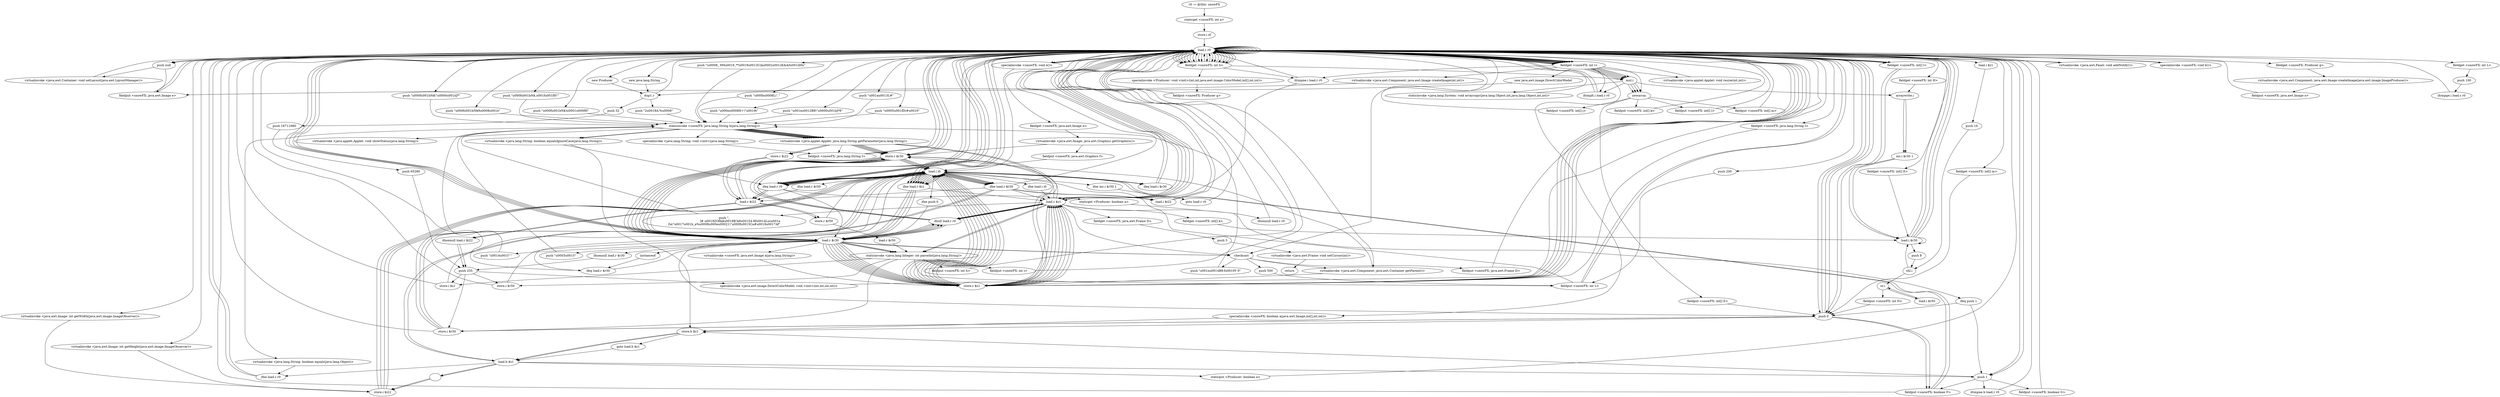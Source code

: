 digraph "" {
    "r0 := @this: snowFX"
    "staticget <snowFX: int a>"
    "r0 := @this: snowFX"->"staticget <snowFX: int a>";
    "store.i i0"
    "staticget <snowFX: int a>"->"store.i i0";
    "load.r r0"
    "store.i i0"->"load.r r0";
    "push null"
    "load.r r0"->"push null";
    "virtualinvoke <java.awt.Container: void setLayout(java.awt.LayoutManager)>"
    "push null"->"virtualinvoke <java.awt.Container: void setLayout(java.awt.LayoutManager)>";
    "virtualinvoke <java.awt.Container: void setLayout(java.awt.LayoutManager)>"->"load.r r0";
    "virtualinvoke <java.awt.Panel: void addNotify()>"
    "load.r r0"->"virtualinvoke <java.awt.Panel: void addNotify()>";
    "virtualinvoke <java.awt.Panel: void addNotify()>"->"load.r r0";
    "push \"\u000e\u0008H+\\\"\u0019\t\""
    "load.r r0"->"push \"\u000e\u0008H+\\\"\u0019\t\"";
    "staticinvoke <snowFX: java.lang.String b(java.lang.String)>"
    "push \"\u000e\u0008H+\\\"\u0019\t\""->"staticinvoke <snowFX: java.lang.String b(java.lang.String)>";
    "virtualinvoke <java.applet.Applet: java.lang.String getParameter(java.lang.String)>"
    "staticinvoke <snowFX: java.lang.String b(java.lang.String)>"->"virtualinvoke <java.applet.Applet: java.lang.String getParameter(java.lang.String)>";
    "store.r $r30"
    "virtualinvoke <java.applet.Applet: java.lang.String getParameter(java.lang.String)>"->"store.r $r30";
    "load.r $r30"
    "store.r $r30"->"load.r $r30";
    "store.r $z1"
    "load.r $r30"->"store.r $z1";
    "load.i i0"
    "store.r $z1"->"load.i i0";
    "ifne load.r $z1"
    "load.i i0"->"ifne load.r $z1";
    "ifne load.r $z1"->"load.r $r30";
    "ifnull load.r r0"
    "load.r $r30"->"ifnull load.r r0";
    "ifnull load.r r0"->"load.r $r30";
    "load.r $r30"->"store.r $z1";
    "store.r $z1"->"load.i i0";
    "ifne load.i i0"
    "load.i i0"->"ifne load.i i0";
    "load.r $z1"
    "ifne load.i i0"->"load.r $z1";
    "push \",\n]#.\u0019ZO6k$\u0018B!k9\u0015A 8\f\u0014Loc\u001a\rZa\\\"\u0017\u001b_a%\u0008\u000e\u00021\\\"\u000f\u0015Ca#\u0019\u0017Af\""
    "load.r $z1"->"push \",\n]#.\u0019ZO6k$\u0018B!k9\u0015A 8\f\u0014Loc\u001a\rZa\\\"\u0017\u001b_a%\u0008\u000e\u00021\\\"\u000f\u0015Ca#\u0019\u0017Af\"";
    "push \",\n]#.\u0019ZO6k$\u0018B!k9\u0015A 8\f\u0014Loc\u001a\rZa\\\"\u0017\u001b_a%\u0008\u000e\u00021\\\"\u000f\u0015Ca#\u0019\u0017Af\""->"staticinvoke <snowFX: java.lang.String b(java.lang.String)>";
    "virtualinvoke <java.lang.String: boolean equals(java.lang.Object)>"
    "staticinvoke <snowFX: java.lang.String b(java.lang.String)>"->"virtualinvoke <java.lang.String: boolean equals(java.lang.Object)>";
    "ifne load.r r0"
    "virtualinvoke <java.lang.String: boolean equals(java.lang.Object)>"->"ifne load.r r0";
    "ifne load.r r0"->"load.r r0";
    "specialinvoke <snowFX: void e()>"
    "load.r r0"->"specialinvoke <snowFX: void e()>";
    "specialinvoke <snowFX: void e()>"->"load.i i0";
    "ifeq load.r r0"
    "load.i i0"->"ifeq load.r r0";
    "staticget <Producer: boolean a>"
    "ifeq load.r r0"->"staticget <Producer: boolean a>";
    "ifeq push 1"
    "staticget <Producer: boolean a>"->"ifeq push 1";
    "push 0"
    "ifeq push 1"->"push 0";
    "store.b $z1"
    "push 0"->"store.b $z1";
    "goto load.b $z1"
    "store.b $z1"->"goto load.b $z1";
    "load.b $z1"
    "goto load.b $z1"->"load.b $z1";
    "staticput <Producer: boolean a>"
    "load.b $z1"->"staticput <Producer: boolean a>";
    "staticput <Producer: boolean a>"->"load.r r0";
    "load.r r0"->"specialinvoke <snowFX: void e()>";
    "specialinvoke <snowFX: void e()>"->"load.r r0";
    "load.r r0"->"load.r r0";
    "push \"\u000b\u0008L\\\".\""
    "load.r r0"->"push \"\u000b\u0008L\\\".\"";
    "push \"\u000b\u0008L\\\".\""->"staticinvoke <snowFX: java.lang.String b(java.lang.String)>";
    "staticinvoke <snowFX: java.lang.String b(java.lang.String)>"->"virtualinvoke <java.applet.Applet: java.lang.String getParameter(java.lang.String)>";
    "fieldput <snowFX: java.lang.String I>"
    "virtualinvoke <java.applet.Applet: java.lang.String getParameter(java.lang.String)>"->"fieldput <snowFX: java.lang.String I>";
    "fieldput <snowFX: java.lang.String I>"->"load.r r0";
    "fieldget <snowFX: java.lang.String I>"
    "load.r r0"->"fieldget <snowFX: java.lang.String I>";
    "fieldget <snowFX: java.lang.String I>"->"store.r $z1";
    "store.r $z1"->"load.i i0";
    "load.i i0"->"ifne load.r $z1";
    "ifne load.r $z1"->"load.r $z1";
    "ifnonnull load.r r0"
    "load.r $z1"->"ifnonnull load.r r0";
    "ifnonnull load.r r0"->"load.r r0";
    "new java.lang.String"
    "load.r r0"->"new java.lang.String";
    "dup1.r"
    "new java.lang.String"->"dup1.r";
    "push \"2\u0018A.%\u0006\""
    "dup1.r"->"push \"2\u0018A.%\u0006\"";
    "push \"2\u0018A.%\u0006\""->"staticinvoke <snowFX: java.lang.String b(java.lang.String)>";
    "specialinvoke <java.lang.String: void <init>(java.lang.String)>"
    "staticinvoke <snowFX: java.lang.String b(java.lang.String)>"->"specialinvoke <java.lang.String: void <init>(java.lang.String)>";
    "specialinvoke <java.lang.String: void <init>(java.lang.String)>"->"fieldput <snowFX: java.lang.String I>";
    "fieldput <snowFX: java.lang.String I>"->"load.r r0";
    "load.r r0"->"store.r $r30";
    "store.r $r30"->"load.i i0";
    "ifne load.r $r30"
    "load.i i0"->"ifne load.r $r30";
    "ifne load.r $r30"->"load.r r0";
    "push \"\u001e\u0012B8\\\"\u0000\u001bJ*8\""
    "load.r r0"->"push \"\u001e\u0012B8\\\"\u0000\u001bJ*8\"";
    "push \"\u001e\u0012B8\\\"\u0000\u001bJ*8\""->"staticinvoke <snowFX: java.lang.String b(java.lang.String)>";
    "staticinvoke <snowFX: java.lang.String b(java.lang.String)>"->"virtualinvoke <java.applet.Applet: java.lang.String getParameter(java.lang.String)>";
    "virtualinvoke <java.applet.Applet: java.lang.String getParameter(java.lang.String)>"->"store.r $r30";
    "store.r $r30"->"load.r $r30";
    "load.r $r30"->"store.r $z1";
    "store.r $z1"->"load.r $z1";
    "load.r $z1"->"ifnull load.r r0";
    "ifnull load.r r0"->"load.r $r30";
    "push \"\u0014\u001f^\""
    "load.r $r30"->"push \"\u0014\u001f^\"";
    "push \"\u0014\u001f^\""->"staticinvoke <snowFX: java.lang.String b(java.lang.String)>";
    "virtualinvoke <java.lang.String: boolean equalsIgnoreCase(java.lang.String)>"
    "staticinvoke <snowFX: java.lang.String b(java.lang.String)>"->"virtualinvoke <java.lang.String: boolean equalsIgnoreCase(java.lang.String)>";
    "virtualinvoke <java.lang.String: boolean equalsIgnoreCase(java.lang.String)>"->"ifeq load.r r0";
    "ifeq load.r r0"->"load.r r0";
    "push 1"
    "load.r r0"->"push 1";
    "fieldput <snowFX: boolean F>"
    "push 1"->"fieldput <snowFX: boolean F>";
    "fieldput <snowFX: boolean F>"->"load.i i0";
    "load.i i0"->"ifeq load.r r0";
    "ifeq load.r r0"->"load.r r0";
    "load.r r0"->"push 0";
    "push 0"->"fieldput <snowFX: boolean F>";
    "fieldput <snowFX: boolean F>"->"load.i i0";
    "load.i i0"->"ifeq load.r r0";
    "ifeq load.r r0"->"load.r r0";
    "load.r r0"->"store.r $r30";
    "store.r $r30"->"load.r $r30";
    "load.r $r30"->"push 0";
    "push 0"->"fieldput <snowFX: boolean F>";
    "fieldput <snowFX: boolean F>"->"load.r r0";
    "push \"\u001a\u0013I;#\""
    "load.r r0"->"push \"\u001a\u0013I;#\"";
    "push \"\u001a\u0013I;#\""->"staticinvoke <snowFX: java.lang.String b(java.lang.String)>";
    "staticinvoke <snowFX: java.lang.String b(java.lang.String)>"->"virtualinvoke <java.applet.Applet: java.lang.String getParameter(java.lang.String)>";
    "virtualinvoke <java.applet.Applet: java.lang.String getParameter(java.lang.String)>"->"store.r $r30";
    "store.r $r30"->"load.r $r30";
    "load.r $r30"->"store.r $z1";
    "store.r $z1"->"load.i i0";
    "load.i i0"->"ifne load.r $z1";
    "ifne load.r $z1"->"load.r $r30";
    "load.r $r30"->"ifnull load.r r0";
    "ifnull load.r r0"->"load.r r0";
    "load.r r0"->"load.r $r30";
    "staticinvoke <java.lang.Integer: int parseInt(java.lang.String)>"
    "load.r $r30"->"staticinvoke <java.lang.Integer: int parseInt(java.lang.String)>";
    "fieldput <snowFX: int h>"
    "staticinvoke <java.lang.Integer: int parseInt(java.lang.String)>"->"fieldput <snowFX: int h>";
    "fieldput <snowFX: int h>"->"load.r r0";
    "push \"\u0005\u001fD(#\u0019\""
    "load.r r0"->"push \"\u0005\u001fD(#\u0019\"";
    "push \"\u0005\u001fD(#\u0019\""->"staticinvoke <snowFX: java.lang.String b(java.lang.String)>";
    "staticinvoke <snowFX: java.lang.String b(java.lang.String)>"->"virtualinvoke <java.applet.Applet: java.lang.String getParameter(java.lang.String)>";
    "virtualinvoke <java.applet.Applet: java.lang.String getParameter(java.lang.String)>"->"store.r $r30";
    "store.r $r30"->"load.i i0";
    "ifne push 0"
    "load.i i0"->"ifne push 0";
    "ifne push 0"->"load.r $r30";
    "load.r $r30"->"store.r $z1";
    "store.r $z1"->"load.r $z1";
    "load.r $z1"->"ifnull load.r r0";
    "ifnull load.r r0"->"load.r r0";
    "load.r r0"->"load.r $r30";
    "load.r $r30"->"staticinvoke <java.lang.Integer: int parseInt(java.lang.String)>";
    "fieldput <snowFX: int i>"
    "staticinvoke <java.lang.Integer: int parseInt(java.lang.String)>"->"fieldput <snowFX: int i>";
    "fieldput <snowFX: int i>"->"load.r r0";
    "load.r r0"->"load.r r0";
    "fieldget <snowFX: int i>"
    "load.r r0"->"fieldget <snowFX: int i>";
    "newarray"
    "fieldget <snowFX: int i>"->"newarray";
    "fieldput <snowFX: int[] E>"
    "newarray"->"fieldput <snowFX: int[] E>";
    "fieldput <snowFX: int[] E>"->"push 0";
    "store.i $r30"
    "push 0"->"store.i $r30";
    "store.i $r30"->"load.i i0";
    "ifeq load.i $r30"
    "load.i i0"->"ifeq load.i $r30";
    "ifeq load.i $r30"->"load.r r0";
    "fieldget <snowFX: int[] E>"
    "load.r r0"->"fieldget <snowFX: int[] E>";
    "load.i $r30"
    "fieldget <snowFX: int[] E>"->"load.i $r30";
    "load.i $r30"->"load.i $r30";
    "load.i $r30"->"load.r r0";
    "fieldget <snowFX: int h>"
    "load.r r0"->"fieldget <snowFX: int h>";
    "mul.i"
    "fieldget <snowFX: int h>"->"mul.i";
    "arraywrite.i"
    "mul.i"->"arraywrite.i";
    "inc.i $r30 1"
    "arraywrite.i"->"inc.i $r30 1";
    "inc.i $r30 1"->"load.i $r30";
    "load.i $r30"->"load.r r0";
    "load.r r0"->"fieldget <snowFX: int i>";
    "ifcmplt.i load.r r0"
    "fieldget <snowFX: int i>"->"ifcmplt.i load.r r0";
    "ifcmplt.i load.r r0"->"load.r r0";
    "load.r r0"->"load.r r0";
    "load.r r0"->"fieldget <snowFX: int h>";
    "fieldget <snowFX: int h>"->"load.r r0";
    "load.r r0"->"fieldget <snowFX: int i>";
    "fieldget <snowFX: int i>"->"mul.i";
    "mul.i"->"newarray";
    "fieldput <snowFX: int[] j>"
    "newarray"->"fieldput <snowFX: int[] j>";
    "fieldput <snowFX: int[] j>"->"load.r r0";
    "load.r r0"->"load.r r0";
    "load.r r0"->"fieldget <snowFX: int h>";
    "fieldget <snowFX: int h>"->"load.r r0";
    "load.r r0"->"fieldget <snowFX: int i>";
    "fieldget <snowFX: int i>"->"mul.i";
    "mul.i"->"newarray";
    "fieldput <snowFX: int[] k>"
    "newarray"->"fieldput <snowFX: int[] k>";
    "fieldput <snowFX: int[] k>"->"load.r r0";
    "load.r r0"->"load.r r0";
    "load.r r0"->"fieldget <snowFX: int h>";
    "fieldget <snowFX: int h>"->"load.r r0";
    "load.r r0"->"fieldget <snowFX: int i>";
    "fieldget <snowFX: int i>"->"mul.i";
    "mul.i"->"newarray";
    "fieldput <snowFX: int[] l>"
    "newarray"->"fieldput <snowFX: int[] l>";
    "fieldput <snowFX: int[] l>"->"load.r r0";
    "specialinvoke <snowFX: void b()>"
    "load.r r0"->"specialinvoke <snowFX: void b()>";
    "specialinvoke <snowFX: void b()>"->"load.r r0";
    "new Producer"
    "load.r r0"->"new Producer";
    "new Producer"->"dup1.r";
    "dup1.r"->"load.r r0";
    "load.r r0"->"fieldget <snowFX: int h>";
    "fieldget <snowFX: int h>"->"load.r r0";
    "load.r r0"->"fieldget <snowFX: int i>";
    "new java.awt.image.DirectColorModel"
    "fieldget <snowFX: int i>"->"new java.awt.image.DirectColorModel";
    "new java.awt.image.DirectColorModel"->"dup1.r";
    "push 32"
    "dup1.r"->"push 32";
    "push 16711680"
    "push 32"->"push 16711680";
    "push 65280"
    "push 16711680"->"push 65280";
    "push 255"
    "push 65280"->"push 255";
    "specialinvoke <java.awt.image.DirectColorModel: void <init>(int,int,int,int)>"
    "push 255"->"specialinvoke <java.awt.image.DirectColorModel: void <init>(int,int,int,int)>";
    "specialinvoke <java.awt.image.DirectColorModel: void <init>(int,int,int,int)>"->"load.r r0";
    "fieldget <snowFX: int[] l>"
    "load.r r0"->"fieldget <snowFX: int[] l>";
    "fieldget <snowFX: int[] l>"->"push 0";
    "push 0"->"load.r r0";
    "load.r r0"->"fieldget <snowFX: int h>";
    "specialinvoke <Producer: void <init>(int,int,java.awt.image.ColorModel,int[],int,int)>"
    "fieldget <snowFX: int h>"->"specialinvoke <Producer: void <init>(int,int,java.awt.image.ColorModel,int[],int,int)>";
    "fieldput <snowFX: Producer g>"
    "specialinvoke <Producer: void <init>(int,int,java.awt.image.ColorModel,int[],int,int)>"->"fieldput <snowFX: Producer g>";
    "fieldput <snowFX: Producer g>"->"load.r r0";
    "load.r r0"->"load.r r0";
    "load.r r0"->"load.r r0";
    "fieldget <snowFX: Producer g>"
    "load.r r0"->"fieldget <snowFX: Producer g>";
    "virtualinvoke <java.awt.Component: java.awt.Image createImage(java.awt.image.ImageProducer)>"
    "fieldget <snowFX: Producer g>"->"virtualinvoke <java.awt.Component: java.awt.Image createImage(java.awt.image.ImageProducer)>";
    "fieldput <snowFX: java.awt.Image o>"
    "virtualinvoke <java.awt.Component: java.awt.Image createImage(java.awt.image.ImageProducer)>"->"fieldput <snowFX: java.awt.Image o>";
    "fieldput <snowFX: java.awt.Image o>"->"load.r r0";
    "load.r r0"->"load.r r0";
    "load.r r0"->"load.r r0";
    "load.r r0"->"fieldget <snowFX: int h>";
    "fieldget <snowFX: int h>"->"load.r r0";
    "load.r r0"->"fieldget <snowFX: int i>";
    "virtualinvoke <java.awt.Component: java.awt.Image createImage(int,int)>"
    "fieldget <snowFX: int i>"->"virtualinvoke <java.awt.Component: java.awt.Image createImage(int,int)>";
    "fieldput <snowFX: java.awt.Image e>"
    "virtualinvoke <java.awt.Component: java.awt.Image createImage(int,int)>"->"fieldput <snowFX: java.awt.Image e>";
    "fieldput <snowFX: java.awt.Image e>"->"load.r r0";
    "load.r r0"->"load.r r0";
    "fieldget <snowFX: java.awt.Image e>"
    "load.r r0"->"fieldget <snowFX: java.awt.Image e>";
    "virtualinvoke <java.awt.Image: java.awt.Graphics getGraphics()>"
    "fieldget <snowFX: java.awt.Image e>"->"virtualinvoke <java.awt.Image: java.awt.Graphics getGraphics()>";
    "fieldput <snowFX: java.awt.Graphics f>"
    "virtualinvoke <java.awt.Image: java.awt.Graphics getGraphics()>"->"fieldput <snowFX: java.awt.Graphics f>";
    "fieldput <snowFX: java.awt.Graphics f>"->"load.i i0";
    "ifne inc.i $r30 1"
    "load.i i0"->"ifne inc.i $r30 1";
    "goto load.r r0"
    "ifne inc.i $r30 1"->"goto load.r r0";
    "goto load.r r0"->"load.r r0";
    "load.r r0"->"load.r r0";
    "load.r r0"->"fieldget <snowFX: int h>";
    "fieldget <snowFX: int h>"->"load.r r0";
    "load.r r0"->"fieldget <snowFX: int i>";
    "virtualinvoke <java.applet.Applet: void resize(int,int)>"
    "fieldget <snowFX: int i>"->"virtualinvoke <java.applet.Applet: void resize(int,int)>";
    "virtualinvoke <java.applet.Applet: void resize(int,int)>"->"load.r r0";
    "push \"\u000f\u001bN$\\\"\u0000\u001bJ*\""
    "load.r r0"->"push \"\u000f\u001bN$\\\"\u0000\u001bJ*\"";
    "push \"\u000f\u001bN$\\\"\u0000\u001bJ*\""->"staticinvoke <snowFX: java.lang.String b(java.lang.String)>";
    "staticinvoke <snowFX: java.lang.String b(java.lang.String)>"->"virtualinvoke <java.applet.Applet: java.lang.String getParameter(java.lang.String)>";
    "virtualinvoke <java.applet.Applet: java.lang.String getParameter(java.lang.String)>"->"store.r $r30";
    "store.r $r30"->"load.r $r30";
    "load.r $r30"->"store.r $z1";
    "store.r $z1"->"load.i i0";
    "load.i i0"->"ifne load.r $z1";
    "ifne load.r $z1"->"load.r $r30";
    "load.r $r30"->"ifnull load.r r0";
    "ifnull load.r r0"->"load.r $r30";
    "push \"\u0003\u0015\""
    "load.r $r30"->"push \"\u0003\u0015\"";
    "push \"\u0003\u0015\""->"staticinvoke <snowFX: java.lang.String b(java.lang.String)>";
    "staticinvoke <snowFX: java.lang.String b(java.lang.String)>"->"virtualinvoke <java.lang.String: boolean equalsIgnoreCase(java.lang.String)>";
    "virtualinvoke <java.lang.String: boolean equalsIgnoreCase(java.lang.String)>"->"store.b $z1";
    "store.b $z1"->"load.b $z1";
    ""
    "load.b $z1"->"";
    "store.i $i22"
    ""->"store.i $i22";
    "store.i $i22"->"load.i i0";
    "load.i i0"->"ifne load.r $r30";
    "ifne load.r $r30"->"load.b $z1";
    "load.b $z1"->"ifne load.r r0";
    "ifne load.r r0"->"load.r r0";
    "load.r r0"->"load.r $r30";
    "virtualinvoke <snowFX: java.awt.Image a(java.lang.String)>"
    "load.r $r30"->"virtualinvoke <snowFX: java.awt.Image a(java.lang.String)>";
    "virtualinvoke <snowFX: java.awt.Image a(java.lang.String)>"->"store.r $z1";
    "store.r $z1"->"load.i i0";
    "load.i i0"->"ifne load.r $r30";
    "ifne load.r $r30"->"load.r $z1";
    "load.r $z1"->"ifnull load.r r0";
    "ifnull load.r r0"->"load.r $z1";
    "load.r $z1"->"load.r r0";
    "virtualinvoke <java.awt.Image: int getWidth(java.awt.image.ImageObserver)>"
    "load.r r0"->"virtualinvoke <java.awt.Image: int getWidth(java.awt.image.ImageObserver)>";
    "virtualinvoke <java.awt.Image: int getWidth(java.awt.image.ImageObserver)>"->"store.i $i22";
    "store.i $i22"->"load.i i0";
    "load.i i0"->"ifne load.r $r30";
    "load.i $i22"
    "ifne load.r $r30"->"load.i $i22";
    "load.i $i22"->"load.r r0";
    "load.r r0"->"fieldget <snowFX: int h>";
    "ifcmpne.i load.r r0"
    "fieldget <snowFX: int h>"->"ifcmpne.i load.r r0";
    "ifcmpne.i load.r r0"->"load.r $z1";
    "load.r $z1"->"load.r r0";
    "virtualinvoke <java.awt.Image: int getHeight(java.awt.image.ImageObserver)>"
    "load.r r0"->"virtualinvoke <java.awt.Image: int getHeight(java.awt.image.ImageObserver)>";
    "virtualinvoke <java.awt.Image: int getHeight(java.awt.image.ImageObserver)>"->"store.i $i22";
    "store.i $i22"->"load.i i0";
    "load.i i0"->"ifne load.r $r30";
    "ifne load.r $r30"->"load.i $i22";
    "load.i $i22"->"load.r r0";
    "load.r r0"->"fieldget <snowFX: int i>";
    "fieldget <snowFX: int i>"->"ifcmpne.i load.r r0";
    "ifcmpne.i load.r r0"->"load.r r0";
    "load.r r0"->"load.r r0";
    "load.r r0"->"fieldget <snowFX: int h>";
    "fieldget <snowFX: int h>"->"load.r r0";
    "load.r r0"->"fieldget <snowFX: int i>";
    "fieldget <snowFX: int i>"->"mul.i";
    "mul.i"->"newarray";
    "fieldput <snowFX: int[] m>"
    "newarray"->"fieldput <snowFX: int[] m>";
    "fieldput <snowFX: int[] m>"->"load.r r0";
    "load.r r0"->"load.r $z1";
    "load.r $z1"->"load.r r0";
    "load.r r0"->"fieldget <snowFX: int[] l>";
    "fieldget <snowFX: int[] l>"->"load.r r0";
    "load.r r0"->"fieldget <snowFX: int h>";
    "fieldget <snowFX: int h>"->"load.r r0";
    "load.r r0"->"fieldget <snowFX: int i>";
    "specialinvoke <snowFX: boolean a(java.awt.Image,int[],int,int)>"
    "fieldget <snowFX: int i>"->"specialinvoke <snowFX: boolean a(java.awt.Image,int[],int,int)>";
    "specialinvoke <snowFX: boolean a(java.awt.Image,int[],int,int)>"->"store.b $z1";
    "store.b $z1"->"load.b $z1";
    "load.b $z1"->"";
    ""->"store.i $i22";
    "store.i $i22"->"load.i i0";
    "load.i i0"->"ifne load.r $r30";
    "ifne load.r $r30"->"load.b $z1";
    "load.b $z1"->"push 1";
    "ifcmpne.b load.r r0"
    "push 1"->"ifcmpne.b load.r r0";
    "ifcmpne.b load.r r0"->"load.r r0";
    "load.r r0"->"fieldget <snowFX: int[] l>";
    "fieldget <snowFX: int[] l>"->"push 0";
    "push 0"->"load.r r0";
    "fieldget <snowFX: int[] m>"
    "load.r r0"->"fieldget <snowFX: int[] m>";
    "fieldget <snowFX: int[] m>"->"push 0";
    "push 0"->"load.r r0";
    "load.r r0"->"fieldget <snowFX: int h>";
    "fieldget <snowFX: int h>"->"load.r r0";
    "load.r r0"->"fieldget <snowFX: int i>";
    "fieldget <snowFX: int i>"->"mul.i";
    "staticinvoke <java.lang.System: void arraycopy(java.lang.Object,int,java.lang.Object,int,int)>"
    "mul.i"->"staticinvoke <java.lang.System: void arraycopy(java.lang.Object,int,java.lang.Object,int,int)>";
    "staticinvoke <java.lang.System: void arraycopy(java.lang.Object,int,java.lang.Object,int,int)>"->"load.r r0";
    "load.r r0"->"push 1";
    "fieldput <snowFX: boolean G>"
    "push 1"->"fieldput <snowFX: boolean G>";
    "fieldput <snowFX: boolean G>"->"load.r r0";
    "push \"\u000f\u001bN$9\u0008\u001e\""
    "load.r r0"->"push \"\u000f\u001bN$9\u0008\u001e\"";
    "push \"\u000f\u001bN$9\u0008\u001e\""->"staticinvoke <snowFX: java.lang.String b(java.lang.String)>";
    "staticinvoke <snowFX: java.lang.String b(java.lang.String)>"->"virtualinvoke <java.applet.Applet: java.lang.String getParameter(java.lang.String)>";
    "virtualinvoke <java.applet.Applet: java.lang.String getParameter(java.lang.String)>"->"store.r $z1";
    "store.r $z1"->"load.r $z1";
    "load.r $z1"->"store.r $r30";
    "store.r $r30"->"load.r $r30";
    "load.r $r30"->"store.r $z1";
    "store.r $z1"->"load.i i0";
    "load.i i0"->"ifne load.r $z1";
    "ifne load.r $z1"->"load.r $r30";
    "ifnonnull load.r $r30"
    "load.r $r30"->"ifnonnull load.r $r30";
    "ifnonnull load.r $r30"->"push 255";
    "store.i $z1"
    "push 255"->"store.i $z1";
    "store.i $z1"->"load.i i0";
    "load.i i0"->"ifeq load.r r0";
    "ifeq load.r r0"->"load.r $r30";
    "load.r $r30"->"store.r $z1";
    "store.r $z1"->"load.r $z1";
    "load.r $z1"->"staticinvoke <java.lang.Integer: int parseInt(java.lang.String)>";
    "staticinvoke <java.lang.Integer: int parseInt(java.lang.String)>"->"store.i $z1";
    "store.i $z1"->"load.r r0";
    "push \"\u000f\u001bN$,\u001f\u001fH!\""
    "load.r r0"->"push \"\u000f\u001bN$,\u001f\u001fH!\"";
    "push \"\u000f\u001bN$,\u001f\u001fH!\""->"staticinvoke <snowFX: java.lang.String b(java.lang.String)>";
    "staticinvoke <snowFX: java.lang.String b(java.lang.String)>"->"virtualinvoke <java.applet.Applet: java.lang.String getParameter(java.lang.String)>";
    "store.r $i22"
    "virtualinvoke <java.applet.Applet: java.lang.String getParameter(java.lang.String)>"->"store.r $i22";
    "load.r $i22"
    "store.r $i22"->"load.r $i22";
    "load.r $i22"->"store.r $r30";
    "store.r $r30"->"load.i i0";
    "load.i i0"->"ifne load.r $r30";
    "ifne load.r $r30"->"load.r $i22";
    "ifnonnull load.r $i22"
    "load.r $i22"->"ifnonnull load.r $i22";
    "ifnonnull load.r $i22"->"push 255";
    "push 255"->"store.i $r30";
    "store.i $r30"->"load.i i0";
    "load.i i0"->"ifeq load.r r0";
    "ifeq load.r r0"->"load.r $i22";
    "load.r $i22"->"store.r $r30";
    "store.r $r30"->"load.r $r30";
    "load.r $r30"->"staticinvoke <java.lang.Integer: int parseInt(java.lang.String)>";
    "staticinvoke <java.lang.Integer: int parseInt(java.lang.String)>"->"store.i $r30";
    "store.i $r30"->"load.r r0";
    "push \"\u000f\u001bN$)\u0001\u000fH\""
    "load.r r0"->"push \"\u000f\u001bN$)\u0001\u000fH\"";
    "push \"\u000f\u001bN$)\u0001\u000fH\""->"staticinvoke <snowFX: java.lang.String b(java.lang.String)>";
    "staticinvoke <snowFX: java.lang.String b(java.lang.String)>"->"virtualinvoke <java.applet.Applet: java.lang.String getParameter(java.lang.String)>";
    "virtualinvoke <java.applet.Applet: java.lang.String getParameter(java.lang.String)>"->"store.r $i22";
    "store.r $i22"->"load.r $i22";
    "store.r $r50"
    "load.r $i22"->"store.r $r50";
    "store.r $r50"->"load.i i0";
    "ifne load.r $r50"
    "load.i i0"->"ifne load.r $r50";
    "ifne load.r $r50"->"load.r $i22";
    "load.r $i22"->"ifnonnull load.r $i22";
    "ifnonnull load.r $i22"->"push 255";
    "store.i $r50"
    "push 255"->"store.i $r50";
    "store.i $r50"->"load.i i0";
    "load.i i0"->"ifeq load.r r0";
    "ifeq load.r r0"->"load.r $i22";
    "load.r $i22"->"store.r $r50";
    "load.r $r50"
    "store.r $r50"->"load.r $r50";
    "load.r $r50"->"staticinvoke <java.lang.Integer: int parseInt(java.lang.String)>";
    "staticinvoke <java.lang.Integer: int parseInt(java.lang.String)>"->"store.i $r50";
    "store.i $r50"->"load.r r0";
    "load.i $z1"
    "load.r r0"->"load.i $z1";
    "push 16"
    "load.i $z1"->"push 16";
    "shl.i"
    "push 16"->"shl.i";
    "shl.i"->"load.i $r30";
    "push 8"
    "load.i $r30"->"push 8";
    "push 8"->"shl.i";
    "or.i"
    "shl.i"->"or.i";
    "load.i $r50"
    "or.i"->"load.i $r50";
    "load.i $r50"->"or.i";
    "fieldput <snowFX: int H>"
    "or.i"->"fieldput <snowFX: int H>";
    "fieldput <snowFX: int H>"->"push 0";
    "push 0"->"store.i $r30";
    "store.i $r30"->"load.i i0";
    "load.i i0"->"ifeq load.i $r30";
    "ifeq load.i $r30"->"load.r r0";
    "load.r r0"->"store.r $z1";
    "store.r $z1"->"load.r $z1";
    "fieldget <snowFX: int[] k>"
    "load.r $z1"->"fieldget <snowFX: int[] k>";
    "fieldget <snowFX: int[] k>"->"load.i $r30";
    "load.i $r30"->"load.r r0";
    "fieldget <snowFX: int H>"
    "load.r r0"->"fieldget <snowFX: int H>";
    "fieldget <snowFX: int H>"->"arraywrite.i";
    "arraywrite.i"->"inc.i $r30 1";
    "inc.i $r30 1"->"load.i $r30";
    "load.i $r30"->"load.r r0";
    "load.r r0"->"fieldget <snowFX: int h>";
    "fieldget <snowFX: int h>"->"load.r r0";
    "load.r r0"->"fieldget <snowFX: int i>";
    "fieldget <snowFX: int i>"->"mul.i";
    "mul.i"->"ifcmplt.i load.r r0";
    "ifcmplt.i load.r r0"->"load.r r0";
    "load.r r0"->"store.r $z1";
    "store.r $z1"->"load.i i0";
    "load.i i0"->"ifne load.r $z1";
    "ifne load.r $z1"->"load.r r0";
    "virtualinvoke <java.awt.Component: java.awt.Container getParent()>"
    "load.r r0"->"virtualinvoke <java.awt.Component: java.awt.Container getParent()>";
    "virtualinvoke <java.awt.Component: java.awt.Container getParent()>"->"store.r $r30";
    "store.r $r30"->"load.i i0";
    "ifeq load.r $r30"
    "load.i i0"->"ifeq load.r $r30";
    "ifeq load.r $r30"->"load.r $r30";
    "checkcast"
    "load.r $r30"->"checkcast";
    "checkcast"->"virtualinvoke <java.awt.Component: java.awt.Container getParent()>";
    "virtualinvoke <java.awt.Component: java.awt.Container getParent()>"->"store.r $z1";
    "store.r $z1"->"load.r $z1";
    "load.r $z1"->"store.r $r30";
    "store.r $r30"->"load.r $r30";
    "instanceof"
    "load.r $r30"->"instanceof";
    "instanceof"->"ifeq load.r $r30";
    "ifeq load.r $r30"->"load.r r0";
    "load.r r0"->"store.r $z1";
    "store.r $z1"->"load.i i0";
    "load.i i0"->"ifne load.r $z1";
    "ifne load.r $z1"->"load.i i0";
    "load.i i0"->"ifne load.r $z1";
    "ifne load.r $z1"->"load.r r0";
    "load.r r0"->"checkcast";
    "push \"\u001e\u0014B8-\f\u0019Y 9\""
    "checkcast"->"push \"\u001e\u0014B8-\f\u0019Y 9\"";
    "push \"\u001e\u0014B8-\f\u0019Y 9\""->"staticinvoke <snowFX: java.lang.String b(java.lang.String)>";
    "staticinvoke <snowFX: java.lang.String b(java.lang.String)>"->"virtualinvoke <java.applet.Applet: java.lang.String getParameter(java.lang.String)>";
    "virtualinvoke <java.applet.Applet: java.lang.String getParameter(java.lang.String)>"->"store.r $z1";
    "store.r $z1"->"load.r $z1";
    "load.r $z1"->"ifnull load.r r0";
    "ifnull load.r r0"->"load.r r0";
    "load.r r0"->"load.r $z1";
    "load.r $z1"->"staticinvoke <java.lang.Integer: int parseInt(java.lang.String)>";
    "fieldput <snowFX: int L>"
    "staticinvoke <java.lang.Integer: int parseInt(java.lang.String)>"->"fieldput <snowFX: int L>";
    "fieldput <snowFX: int L>"->"load.i i0";
    "load.i i0"->"ifeq load.r r0";
    "ifeq load.r r0"->"load.r r0";
    "load.r r0"->"store.r $z1";
    "store.r $z1"->"load.r $z1";
    "load.r $z1"->"checkcast";
    "push 500"
    "checkcast"->"push 500";
    "push 500"->"fieldput <snowFX: int L>";
    "fieldput <snowFX: int L>"->"load.r r0";
    "load.r r0"->"store.r $z1";
    "store.r $z1"->"load.i i0";
    "load.i i0"->"ifne load.r $z1";
    "ifne load.r $z1"->"load.r r0";
    "fieldget <snowFX: int L>"
    "load.r r0"->"fieldget <snowFX: int L>";
    "push 100"
    "fieldget <snowFX: int L>"->"push 100";
    "ifcmpge.i load.r r0"
    "push 100"->"ifcmpge.i load.r r0";
    "ifcmpge.i load.r r0"->"load.r r0";
    "push 200"
    "load.r r0"->"push 200";
    "push 200"->"fieldput <snowFX: int L>";
    "fieldput <snowFX: int L>"->"load.r r0";
    "load.r r0"->"load.r $r30";
    "load.r $r30"->"checkcast";
    "fieldput <snowFX: java.awt.Frame D>"
    "checkcast"->"fieldput <snowFX: java.awt.Frame D>";
    "fieldput <snowFX: java.awt.Frame D>"->"load.r r0";
    "load.r r0"->"store.r $z1";
    "store.r $z1"->"load.r $z1";
    "fieldget <snowFX: java.awt.Frame D>"
    "load.r $z1"->"fieldget <snowFX: java.awt.Frame D>";
    "push 3"
    "fieldget <snowFX: java.awt.Frame D>"->"push 3";
    "virtualinvoke <java.awt.Frame: void setCursor(int)>"
    "push 3"->"virtualinvoke <java.awt.Frame: void setCursor(int)>";
    "return"
    "virtualinvoke <java.awt.Frame: void setCursor(int)>"->"return";
    "virtualinvoke <java.awt.Image: java.awt.Graphics getGraphics()>"->"store.r $r30";
    "store.r $r30"->"load.r r0";
    "load.r r0"->"push null";
    "push null"->"fieldput <snowFX: java.awt.Image e>";
    "fieldput <snowFX: java.awt.Image e>"->"load.r r0";
    "push \"(\u0008_ 9M\u0019_**\u0019\u0013C(k\u0002\u001cK&&\f\u001dHn\""
    "load.r r0"->"push \"(\u0008_ 9M\u0019_**\u0019\u0013C(k\u0002\u001cK&&\f\u001dHn\"";
    "push \"(\u0008_ 9M\u0019_**\u0019\u0013C(k\u0002\u001cK&&\f\u001dHn\""->"staticinvoke <snowFX: java.lang.String b(java.lang.String)>";
    "virtualinvoke <java.applet.Applet: void showStatus(java.lang.String)>"
    "staticinvoke <snowFX: java.lang.String b(java.lang.String)>"->"virtualinvoke <java.applet.Applet: void showStatus(java.lang.String)>";
    "ifeq push 1"->"push 1";
    "push 1"->"store.b $z1";
}
